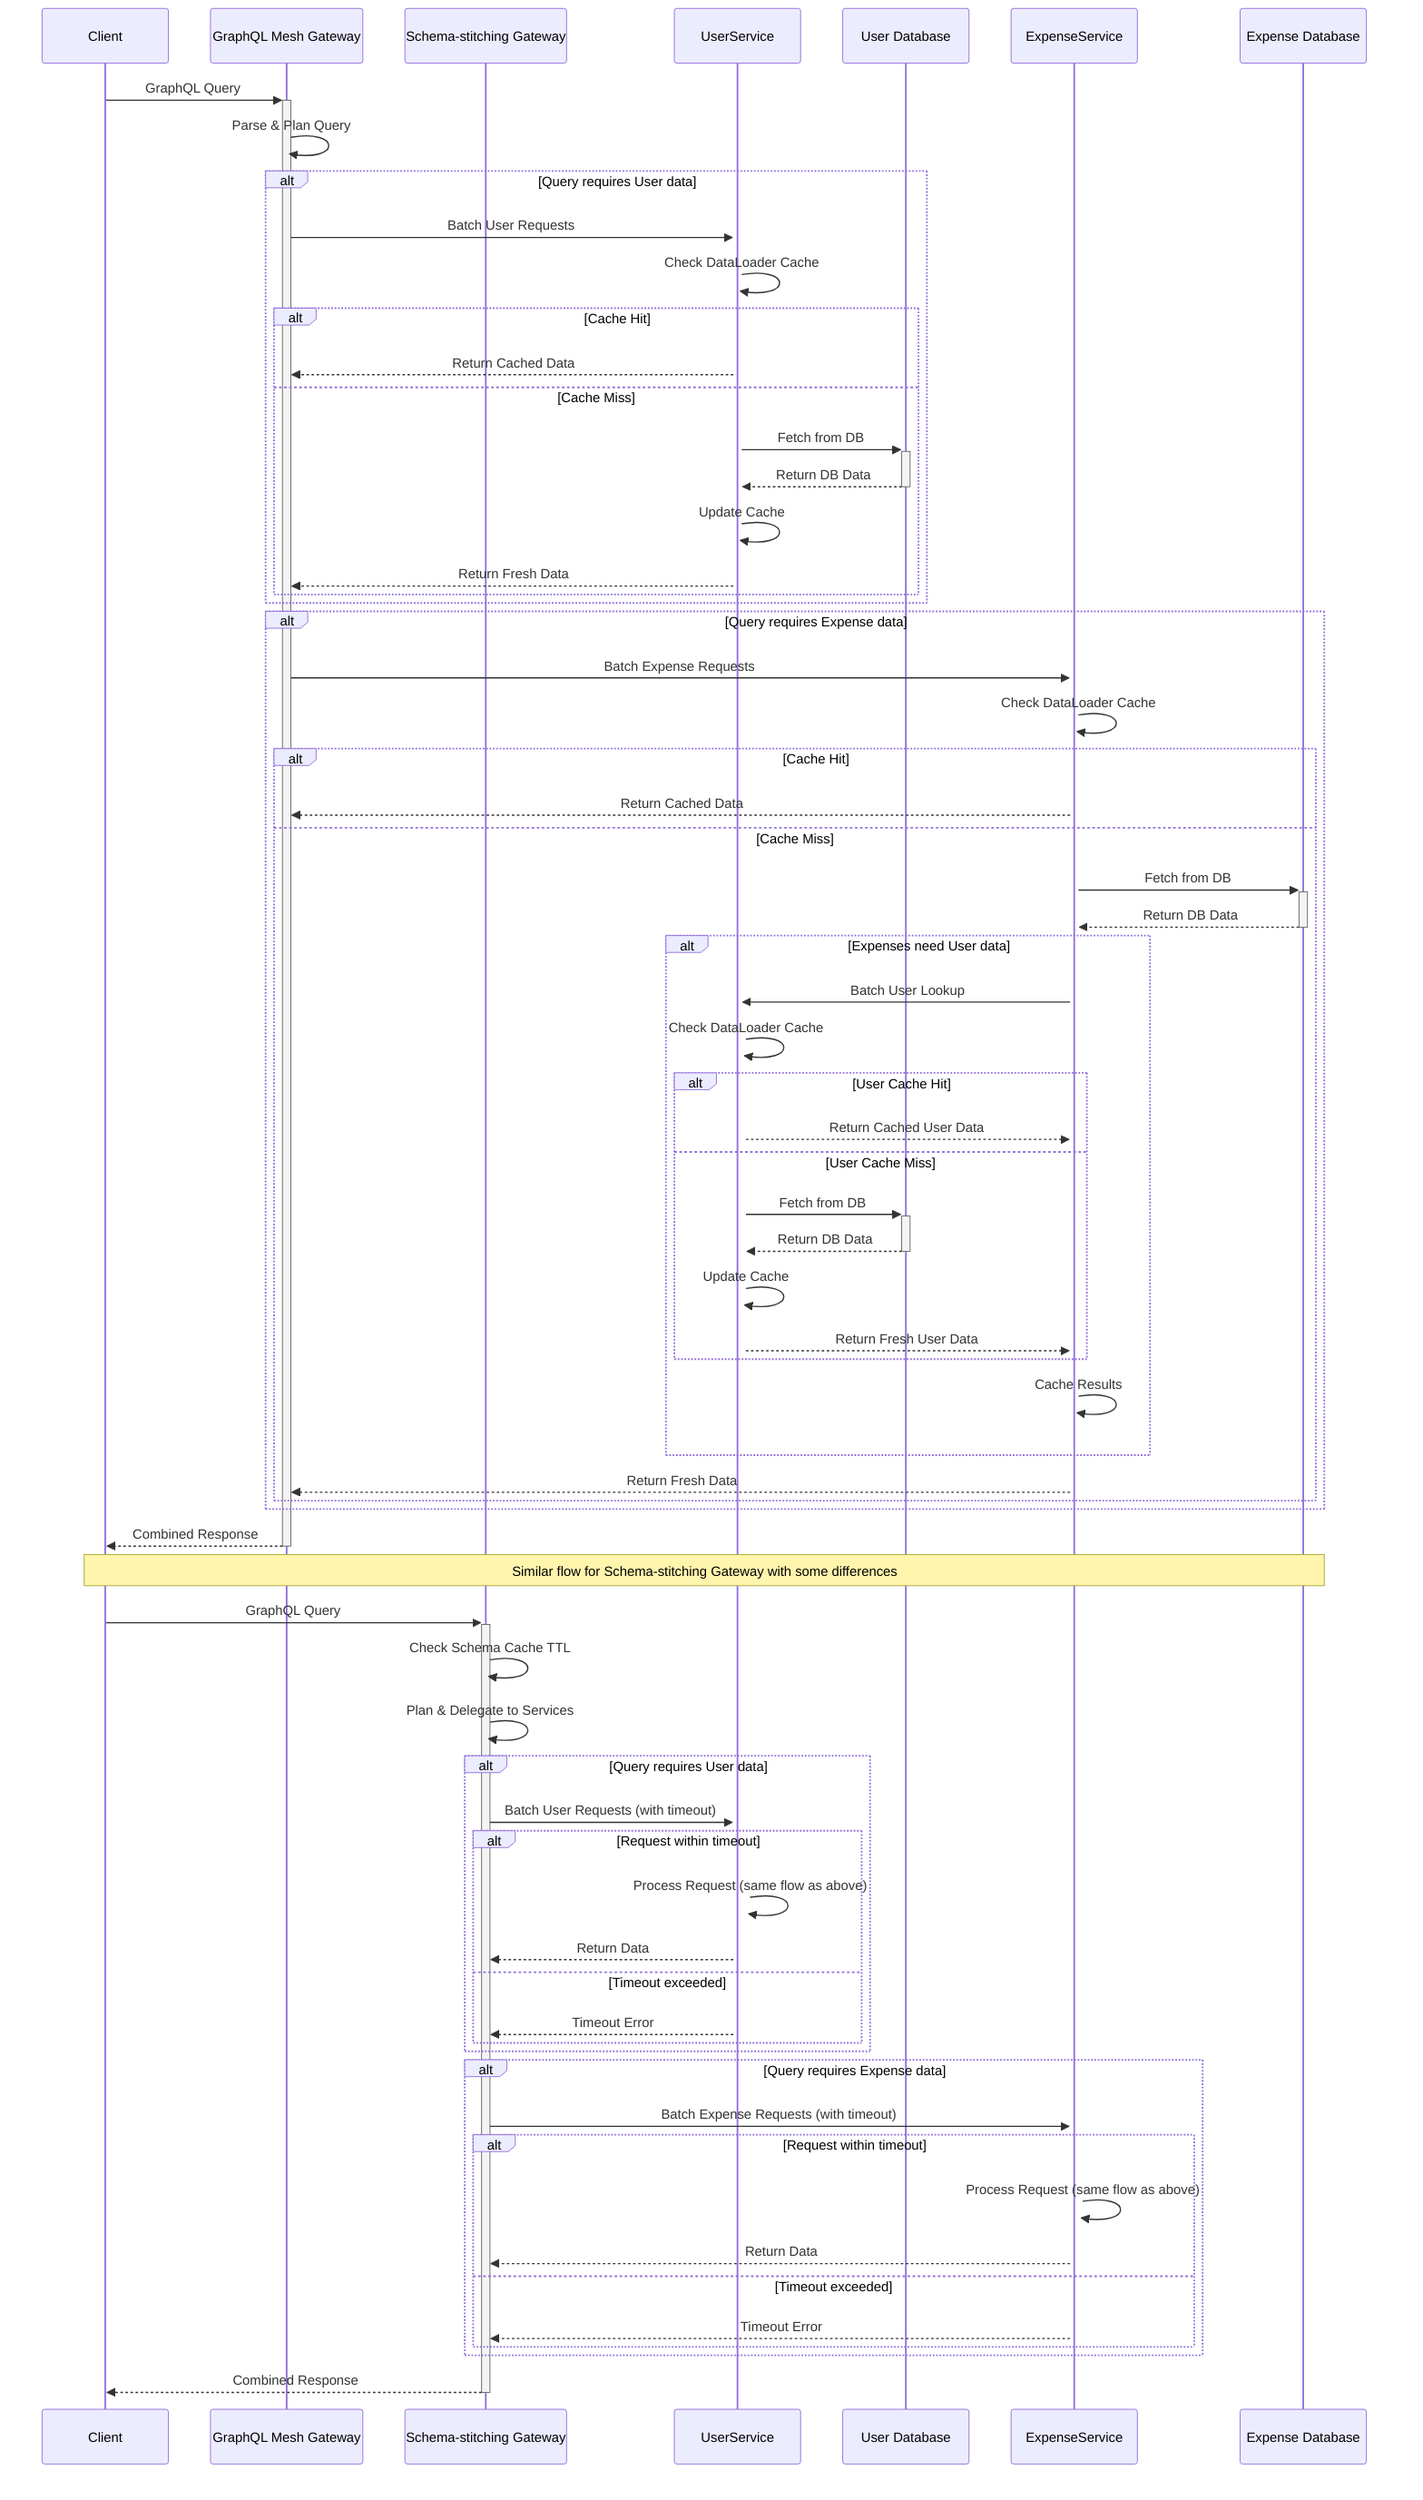 sequenceDiagram
    participant Client
    participant Mesh as GraphQL Mesh Gateway
    participant Stitching as Schema-stitching Gateway
    participant UserService
    participant UserDB as User Database
    participant ExpenseService
    participant ExpenseDB as Expense Database
    
    Client->>+Mesh: GraphQL Query
    Mesh->>Mesh: Parse & Plan Query
    
    alt Query requires User data
        Mesh->>+UserService: Batch User Requests
        UserService->>UserService: Check DataLoader Cache
        
        alt Cache Hit
            UserService-->>Mesh: Return Cached Data
        else Cache Miss
            UserService->>+UserDB: Fetch from DB
            UserDB-->>-UserService: Return DB Data
            UserService->>UserService: Update Cache
            UserService-->>Mesh: Return Fresh Data
        end
    end
    
    alt Query requires Expense data
        Mesh->>+ExpenseService: Batch Expense Requests
        ExpenseService->>ExpenseService: Check DataLoader Cache
        
        alt Cache Hit
            ExpenseService-->>Mesh: Return Cached Data
        else Cache Miss
            ExpenseService->>+ExpenseDB: Fetch from DB
            ExpenseDB-->>-ExpenseService: Return DB Data
            
            alt Expenses need User data
                ExpenseService->>+UserService: Batch User Lookup
                UserService->>UserService: Check DataLoader Cache
                
                alt User Cache Hit
                    UserService-->>ExpenseService: Return Cached User Data
                else User Cache Miss
                    UserService->>+UserDB: Fetch from DB
                    UserDB-->>-UserService: Return DB Data
                    UserService->>UserService: Update Cache
                    UserService-->>ExpenseService: Return Fresh User Data
                end
                
                ExpenseService->>ExpenseService: Cache Results
            end
            
            ExpenseService-->>Mesh: Return Fresh Data
        end
    end
    
    Mesh-->>-Client: Combined Response
    
    Note over Client,ExpenseDB: Similar flow for Schema-stitching Gateway with some differences
    
    Client->>+Stitching: GraphQL Query
    Stitching->>Stitching: Check Schema Cache TTL
    Stitching->>Stitching: Plan & Delegate to Services
    
    alt Query requires User data
        Stitching->>+UserService: Batch User Requests (with timeout)
        
        alt Request within timeout
            UserService->>UserService: Process Request (same flow as above)
            UserService-->>Stitching: Return Data
        else Timeout exceeded
            UserService-->>Stitching: Timeout Error
        end
    end
    
    alt Query requires Expense data
        Stitching->>+ExpenseService: Batch Expense Requests (with timeout)
        
        alt Request within timeout
            ExpenseService->>ExpenseService: Process Request (same flow as above)
            ExpenseService-->>Stitching: Return Data
        else Timeout exceeded
            ExpenseService-->>Stitching: Timeout Error
        end
    end
    
    Stitching-->>-Client: Combined Response